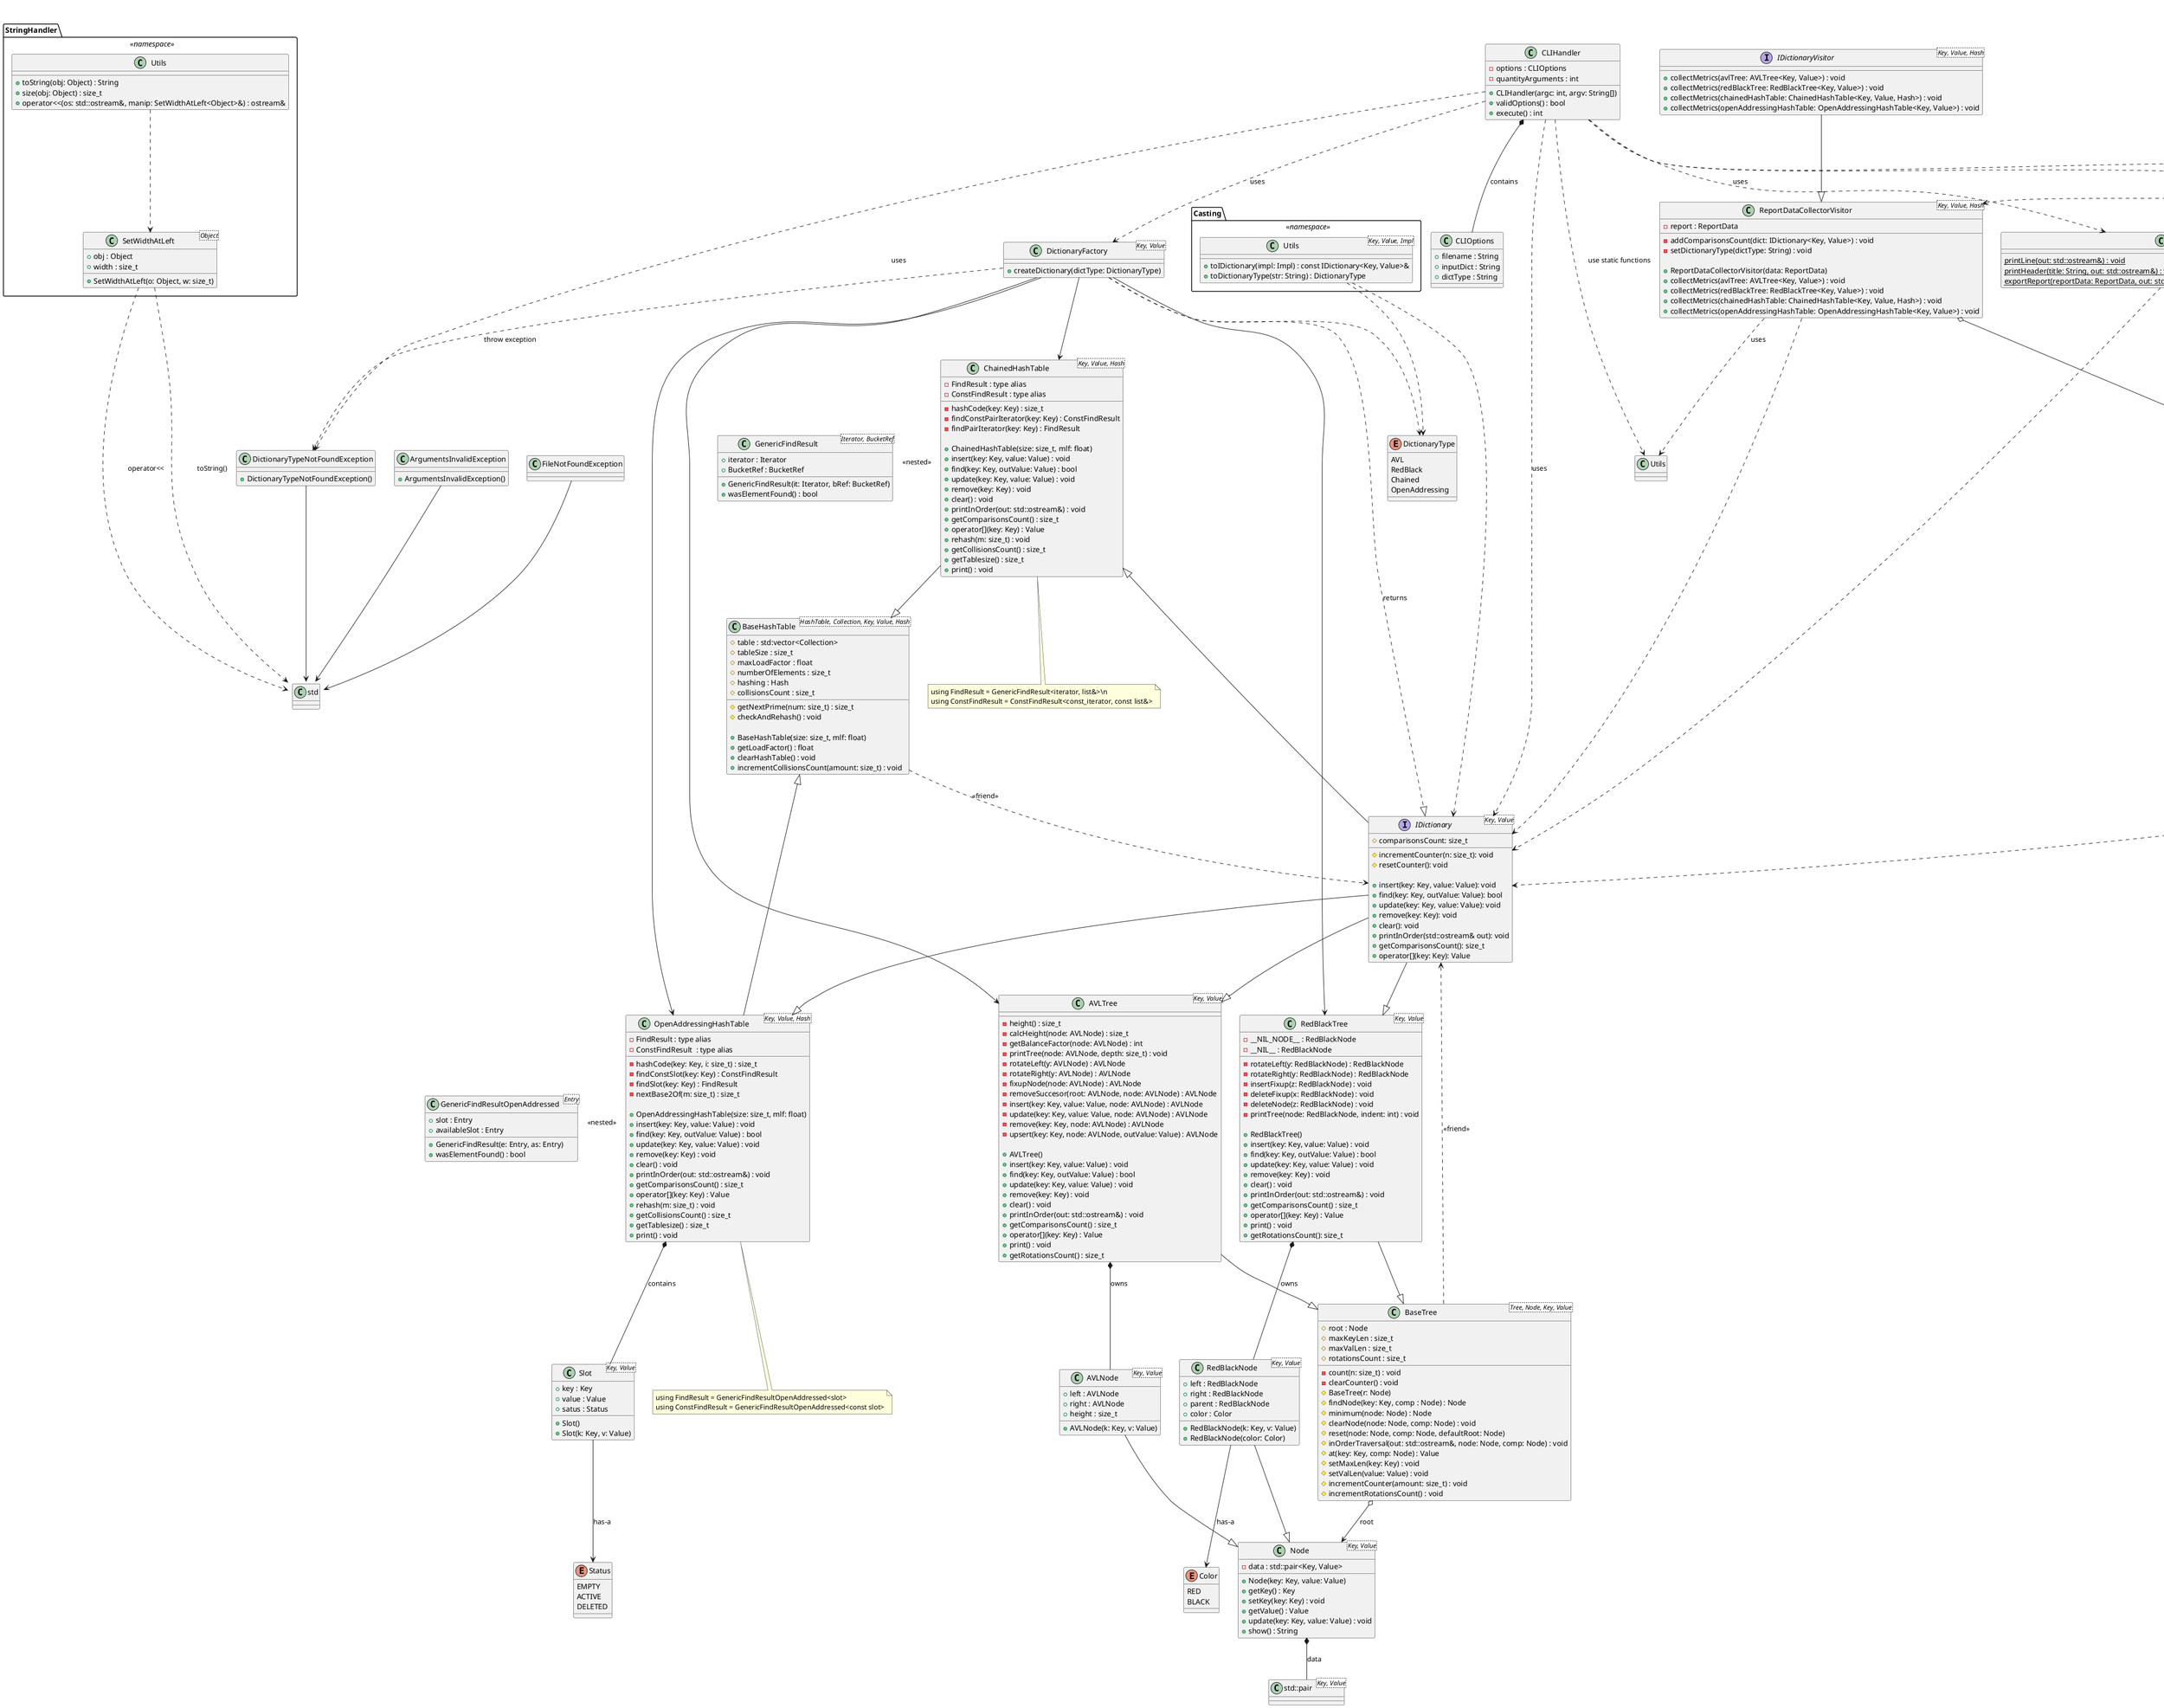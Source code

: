 @startuml Count Of Words Design Project

interface IDictionary<Key, Value> {
    # comparisonsCount: size_t

    # incrementCounter(n: size_t): void
    # resetCounter(): void

    + insert(key: Key, value: Value): void
    + find(key: Key, outValue: Value): bool
    + update(key: Key, value: Value): void
    + remove(key: Key): void
    + clear(): void
    + printInOrder(std::ostream& out): void
    + getComparisonsCount(): size_t
    + operator[](key: Key): Value
}

class std::runtime_error

class KeyAlreadyExistsException {
    + KeyAlreadyExistsException()
}
class KeyNotFoundException {
    + KeyNotFoundException()
}

class BaseHashTable<HashTable, Collection, Key, Value, Hash> {
    # table : std:vector<Collection>
    # tableSize : size_t
    # maxLoadFactor : float
    # numberOfElements : size_t
    # hashing : Hash
    # collisionsCount : size_t

    # getNextPrime(num: size_t) : size_t
    # checkAndRehash() : void

    + BaseHashTable(size: size_t, mlf: float)
    + getLoadFactor() : float
    + clearHashTable() : void
    + incrementCollisionsCount(amount: size_t) : void
}

class ChainedHashTable<Key, Value, Hash> {
    - FindResult : type alias
    - ConstFindResult : type alias

    - hashCode(key: Key) : size_t
    - findConstPairIterator(key: Key) : ConstFindResult
    - findPairIterator(key: Key) : FindResult

    + ChainedHashTable(size: size_t, mlf: float)
    + insert(key: Key, value: Value) : void
    + find(key: Key, outValue: Value) : bool
    + update(key: Key, value: Value) : void
    + remove(key: Key) : void
    + clear() : void
    + printInOrder(out: std::ostream&) : void
    + getComparisonsCount() : size_t
    + operator[](key: Key) : Value
    + rehash(m: size_t) : void
    + getCollisionsCount() : size_t
    + getTablesize() : size_t
    + print() : void
}

enum Status {
    EMPTY
    ACTIVE
    DELETED
}

enum DictionaryType {
    AVL
    RedBlack
    Chained
    OpenAddressing
}

class Slot<Key, Value> {
    + key : Key
    + value : Value
    + satus : Status
    
    + Slot()
    + Slot(k: Key, v: Value)
}

class GenericFindResult<Iterator, BucketRef> {
    + iterator : Iterator
    + BucketRef : BucketRef
    + GenericFindResult(it: Iterator, bRef: BucketRef)
    + wasElementFound() : bool
}

class OpenAddressingHashTable<Key, Value, Hash> {
    - FindResult : type alias
    - ConstFindResult  : type alias

    - hashCode(key: Key, i: size_t) : size_t
    - findConstSlot(key: Key) : ConstFindResult
    - findSlot(key: Key) : FindResult
    - nextBase2Of(m: size_t) : size_t

    + OpenAddressingHashTable(size: size_t, mlf: float)
    + insert(key: Key, value: Value) : void
    + find(key: Key, outValue: Value) : bool
    + update(key: Key, value: Value) : void
    + remove(key: Key) : void
    + clear() : void
    + printInOrder(out: std::ostream&) : void
    + getComparisonsCount() : size_t
    + operator[](key: Key) : Value
    + rehash(m: size_t) : void
    + getCollisionsCount() : size_t
    + getTablesize() : size_t
    + print() : void
}

class GenericFindResultOpenAddressed<Entry> {
    + slot : Entry
    + availableSlot : Entry

    + GenericFindResult(e: Entry, as: Entry)
    + wasElementFound() : bool
}

class Node<Key, Value> {
    - data : std::pair<Key, Value>

    + Node(key: Key, value: Value)
    + getKey() : Key
    + setKey(key: Key) : void
    + getValue() : Value
    + update(key: Key, value: Value) : void
    + show() : String
}

class BaseTree<Tree, Node, Key, Value> {
    - count(n: size_t) : void
    - clearCounter() : void

    # root : Node
    # maxKeyLen : size_t
    # maxValLen : size_t
    # rotationsCount : size_t

    # BaseTree(r: Node)
    # findNode(key: Key, comp : Node) : Node
    # minimum(node: Node) : Node
    # clearNode(node: Node, comp: Node) : void
    # reset(node: Node, comp: Node, defaultRoot: Node)
    # inOrderTraversal(out: std::ostream&, node: Node, comp: Node) : void
    # at(key: Key, comp: Node) : Value
    # setMaxLen(key: Key) : void
    # setValLen(value: Value) : void
    # incrementCounter(amount: size_t) : void
    # incrementRotationsCount() : void
}

class AVLNode<Key, Value> {
    + left : AVLNode
    + right : AVLNode
    + height : size_t

    + AVLNode(k: Key, v: Value)
}

class AVLTree<Key, Value> {
    - height() : size_t
    - calcHeight(node: AVLNode) : size_t
    - getBalanceFactor(node: AVLNode) : int
    - printTree(node: AVLNode, depth: size_t) : void
    - rotateLeft(y: AVLNode) : AVLNode
    - rotateRight(y: AVLNode) : AVLNode
    - fixupNode(node: AVLNode) : AVLNode
    - removeSuccesor(root: AVLNode, node: AVLNode) : AVLNode
    - insert(key: Key, value: Value, node: AVLNode) : AVLNode
    - update(key: Key, value: Value, node: AVLNode) : AVLNode
    - remove(key: Key, node: AVLNode) : AVLNode
    - upsert(key: Key, node: AVLNode, outValue: Value) : AVLNode

    + AVLTree()
    + insert(key: Key, value: Value) : void
    + find(key: Key, outValue: Value) : bool
    + update(key: Key, value: Value) : void
    + remove(key: Key) : void
    + clear() : void
    + printInOrder(out: std::ostream&) : void
    + getComparisonsCount() : size_t
    + operator[](key: Key) : Value
    + print() : void
    + getRotationsCount() : size_t
}

enum Color {
    RED
    BLACK
}

class RedBlackNode<Key, Value> {
    + left : RedBlackNode
    + right : RedBlackNode
    + parent : RedBlackNode
    + color : Color
    
    + RedBlackNode(k: Key, v: Value)
    + RedBlackNode(color: Color)
}

class RedBlackTree<Key, Value> {
    - __NIL_NODE__ : RedBlackNode
    - __NIL__ : RedBlackNode

    - rotateLeft(y: RedBlackNode) : RedBlackNode
    - rotateRight(y: RedBlackNode) : RedBlackNode
    - insertFixup(z: RedBlackNode) : void
    - deleteFixup(x: RedBlackNode) : void
    - deleteNode(z: RedBlackNode) : void
    - printTree(node: RedBlackNode, indent: int) : void

    + RedBlackTree()
    + insert(key: Key, value: Value) : void
    + find(key: Key, outValue: Value) : bool
    + update(key: Key, value: Value) : void
    + remove(key: Key) : void
    + clear() : void
    + printInOrder(out: std::ostream&) : void
    + getComparisonsCount() : size_t
    + operator[](key: Key) : Value
    + print() : void
    + getRotationsCount(): size_t
}

package StringHandler <<namespace>> {
    class SetWidthAtLeft<Object> {
        + obj : Object
        + width : size_t
        + SetWidthAtLeft(o: Object, w: size_t)
    }

    class Utils {
        + toString(obj: Object) : String
        + size(obj: Object) : size_t
        + operator<<(os: std::ostream&, manip: SetWidthAtLeft<Object>&) : ostream&
    }

    Utils ..> SetWidthAtLeft
}

class CLIOptions {
    + filename : String
    + inputDict : String
    + dictType : String
}

class CLIHandler {
    - options : CLIOptions
    - quantityArguments : int

    + CLIHandler(argc: int, argv: String[])
    + validOptions() : bool
    + execute() : int
}

class FileProcessor {
    - loc : std::locale
    
    - tokenize(text: String) : String[]
    - normalize(word: String) : String
    - isUnderscore(ch: char) : bool

    + path : String
    + words : String[]

    + FileProcessor(filename: String)
}

class DictionaryTypeNotFoundException {
    + DictionaryTypeNotFoundException()
}

class DictionaryFactory<Key, Value> {
    + createDictionary(dictType: DictionaryType)
}

class ReportData {
    + dictionaryType : String
    + buildTime : std::chrono::milliseconds
    + comparisons : size_t
    + specificMetric : std::pair<String, size_t>
    + totalWordsProcessed : size_t
    + filename : String
    + maxKeyLength : size_t
}

class WordFrequencyAnalyzer {
    {static} analyze(dictionary: IDictionary<String, size_t>, fileProcessor: FileProcessor) : ReportData
}

class Timer {
    - begin : std::chrono::high_resolution_clocl::time_point
    - end : std::chrono::high_resolution_clocl::time_point

    - now() : std::chrono::high_resolution_clocl::time_point

    + start() : void
    + stop() : void
    + duration() : std::chrono::milliseconds
    
    {static} getCurrentDateTime() : String
}

class ReportDataCollectorVisitor<Key, Value, Hash> {
    - report : ReportData

    - addComparisonsCount(dict: IDictionary<Key, Value>) : void
    - setDictionaryType(dictType: String) : void

    + ReportDataCollectorVisitor(data: ReportData)
    + collectMetrics(avlTree: AVLTree<Key, Value>) : void
    + collectMetrics(redBlackTree: RedBlackTree<Key, Value>) : void
    + collectMetrics(chainedHashTable: ChainedHashTable<Key, Value, Hash>) : void
    + collectMetrics(openAddressingHashTable: OpenAddressingHashTable<Key, Value>) : void
}

interface IDictionaryVisitor<Key, Value, Hash> {
    + collectMetrics(avlTree: AVLTree<Key, Value>) : void
    + collectMetrics(redBlackTree: RedBlackTree<Key, Value>) : void
    + collectMetrics(chainedHashTable: ChainedHashTable<Key, Value, Hash>) : void
    + collectMetrics(openAddressingHashTable: OpenAddressingHashTable<Key, Value>) : void
}

class ReportWriter {
    {static} printLine(out: std::ostream&) : void
    {static} printHeader(title: String, out: std::ostream&) : void
    {static} exportReport(reportData: ReportData, out: std::ostream&, dict: IDictionary<LexicalStr, size_t>* dict) : void
}

class Locale {
    {static} getLang() : String
}

class LocaleNotFoundException {
    + LocaleNotFoundException()
}

package Casting <<namespace>> {
    class Utils<Key, Value, Impl> {
        + toIDictionary(impl: Impl) : const IDictionary<Key, Value>&
        + toDictionaryType(str: String) : DictionaryType
    }

    Utils ..> IDictionary
    Utils ..> DictionaryType
}

class LocaleManager {
    {static} getComparator() : boost::locale::comparator<char>
}

class LexicalStr {
    + data : String

    + LexicalStr()
    + LexicalStr(str: String)
    + LexicalStr(str: const char*)

    + operator<(other: LexicalStr) : bool
    + operator>(other: LexicalStr) : bool
    + operator<=(other: LexicalStr) : bool
    + operator>=(other: LexicalStr) : bool
    + operator==(other: LexicalStr) : bool
    + operator!=(other: LexicalStr) : bool
    + operator() : String
    + operator<<(os: std::ostream&, obj: LexicalStr) : std::ostream&
}

class st::hash<LexicalStr> <<template specialization>> {
    + operator()(key: LexicalStr): size_t
}

class std::pair<Key, Value>

class ArgumentsInvalidException {
    + ArgumentsInvalidException()
}

class FileNotFoundException() {
    + FileNotFoundException()
}

GenericFindResult -[#hidden]> ChainedHashTable : <<nested>>
GenericFindResultOpenAddressed -[#hidden]> OpenAddressingHashTable : <<nested>>

note right of ChainedHashTable::GenericFindResult
    Nested helper struct used for search results
end note

note bottom of ChainedHashTable
    using FindResult = GenericFindResult<iterator, list&>\n
    using ConstFindResult = ConstFindResult<const_iterator, const list&>
end note

note right of OpenAddressingHashTable::GenericFindResultOpenAddressed
    Nested helper struct used for search results
end note

note bottom of OpenAddressingHashTable
    using FindResult = GenericFindResultOpenAddressed<slot>
    using ConstFindResult = GenericFindResultOpenAddressed<const slot>
end note

IDictionary --|> ChainedHashTable
ChainedHashTable --|> BaseHashTable

IDictionary --|> OpenAddressingHashTable
OpenAddressingHashTable --|> BaseHashTable

IDictionary --|> AVLTree
AVLTree --|> BaseTree

IDictionary --|> RedBlackTree
RedBlackTree --|> BaseTree

KeyAlreadyExistsException --|> std::runtime_error
KeyNotFoundException --|> std::runtime_error

BaseTree ..> IDictionary : <<friend>>
BaseHashTable ..> IDictionary : <<friend>>

Slot --> Status : has-a
RedBlackNode --> Color : has-a

Node *-- std::pair : data
BaseTree o--> Node : root
AVLNode --|> Node
RedBlackNode --|> Node

AVLTree *-- AVLNode : owns
RedBlackTree *-- RedBlackNode : owns

SetWidthAtLeft ..> std::ostream : operator<<
SetWidthAtLeft ...> std::string : toString()

OpenAddressingHashTable *-- Slot : contains

CLIHandler *-- CLIOptions : contains
CLIHandler ..> Utils : use static functions
CLIHandler ..> FileProcessor : uses
CLIHandler ..> IDictionary : uses
CLIHandler ..> DictionaryTypeNotFoundException : uses
CLIHandler ..> DictionaryFactory : uses
CLIHandler ..> ReportData : uses
CLIHandler ..> ReportWriter : uses

DictionaryFactory ..|> IDictionary : returns
DictionaryFactory --> AVLTree
DictionaryFactory --> RedBlackTree
DictionaryFactory --> ChainedHashTable
DictionaryFactory --> OpenAddressingHashTable
DictionaryFactory ..> DictionaryType
DictionaryFactory ..> DictionaryTypeNotFoundException : throw exception

DictionaryTypeNotFoundException --> std::out_of_range

WordFrequencyAnalyzer ..|> ReportData : returns
WordFrequencyAnalyzer ..> IDictionary
WordFrequencyAnalyzer ..> FileProcessor
WordFrequencyAnalyzer ..> Timer
WordFrequencyAnalyzer ..> ReportDataCollectorVisitor

IDictionaryVisitor --|> ReportDataCollectorVisitor
ReportDataCollectorVisitor o-- ReportData
ReportDataCollectorVisitor ..> IDictionary
ReportDataCollectorVisitor ..> Utils : uses

ReportWriter ..> ReportData
ReportWriter ..> IDictionary

Locale  ..> LocaleNotFoundException : throw exception

LocaleNotFoundException --> std::runtime_error

ArgumentsInvalidException --> std::invalid_argument
FileNotFoundException --> std::out_of_range

LocaleManager ..> Locale : uses

LexicalStr ..> LocaleManager : uses

ReportWriter ..> Timer : uses

@enduml